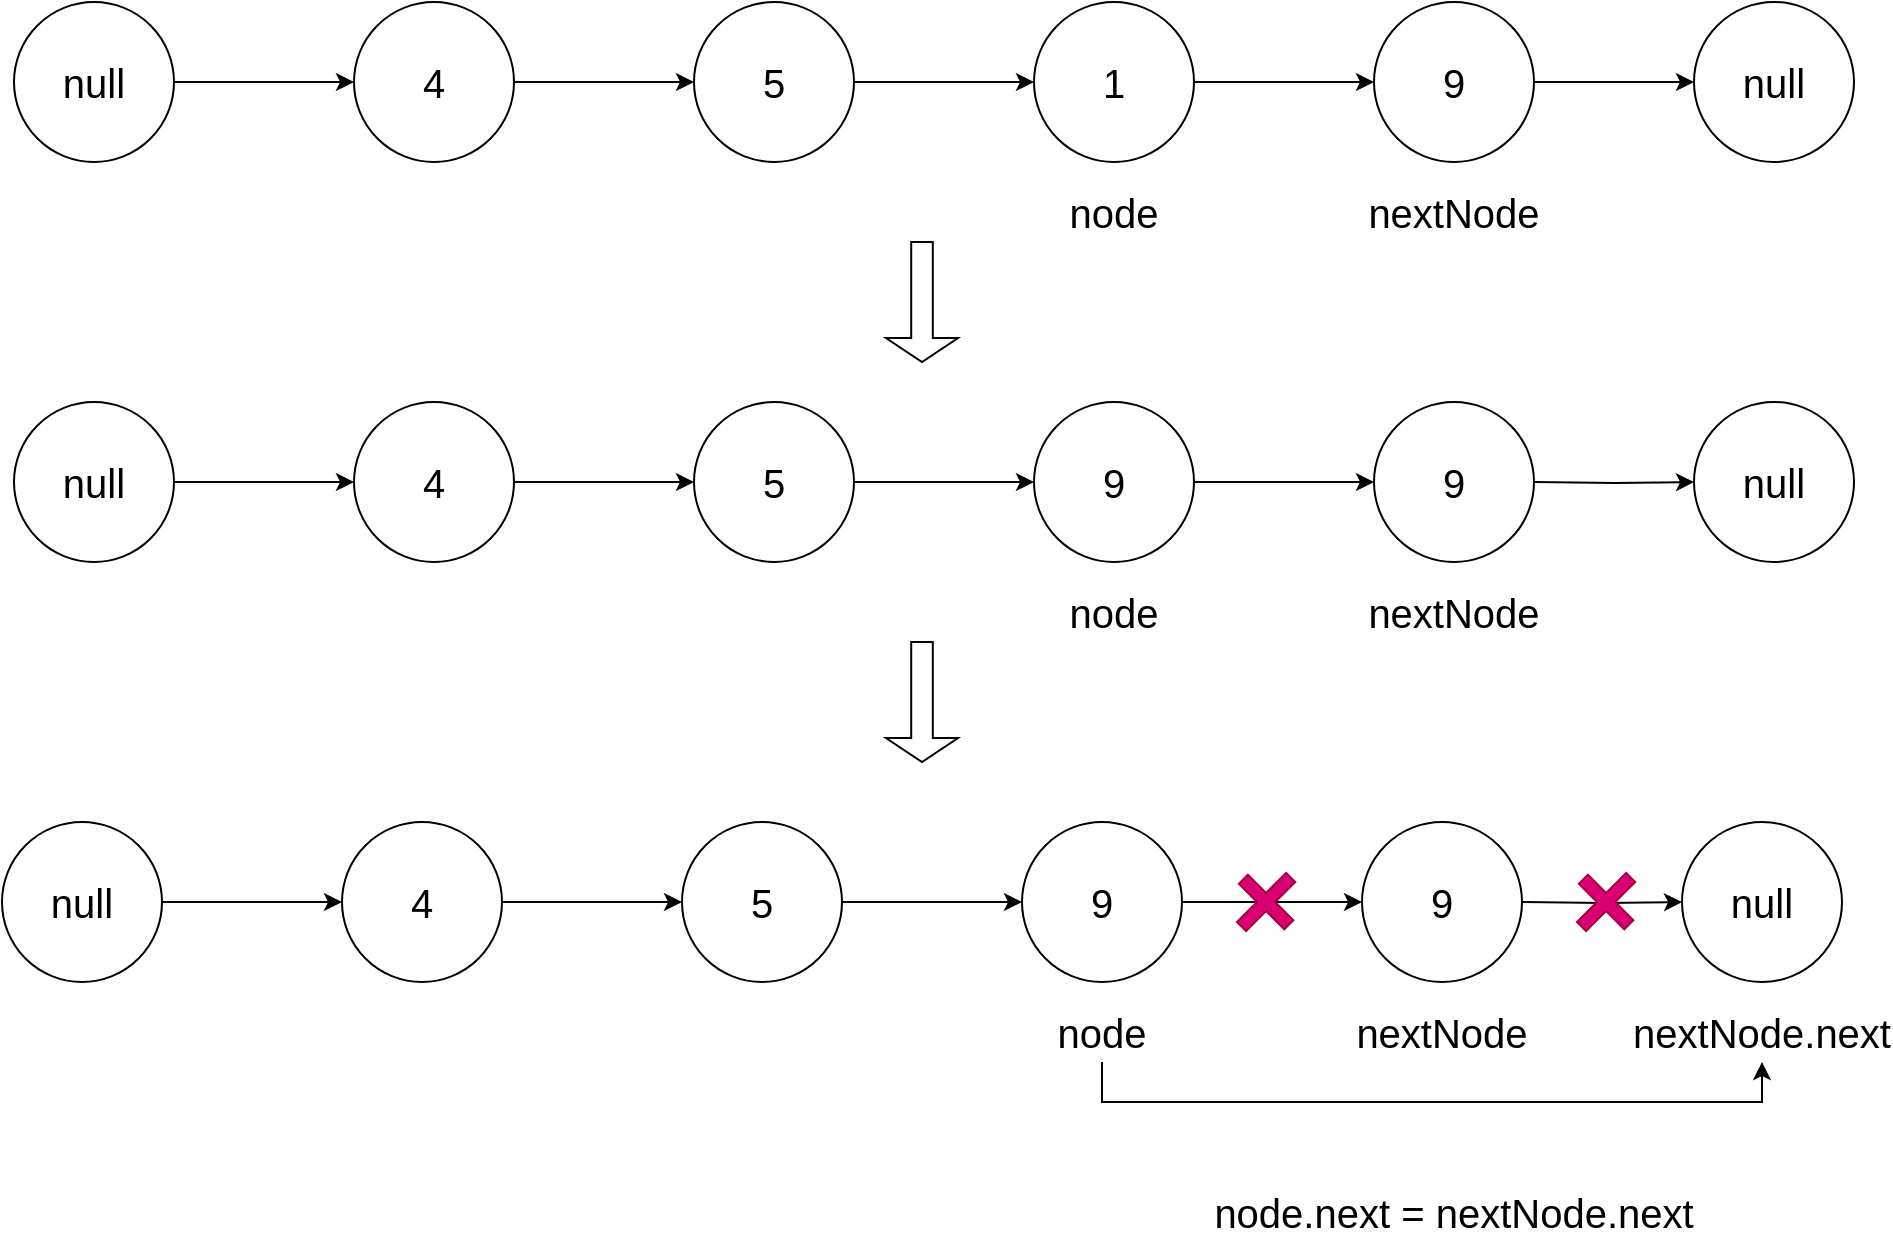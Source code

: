<mxfile version="16.5.1" type="device"><diagram id="c6Ljbx1jR4-q-obHSzbx" name="第 1 页"><mxGraphModel dx="1929" dy="857" grid="1" gridSize="10" guides="1" tooltips="1" connect="1" arrows="1" fold="1" page="1" pageScale="1" pageWidth="827" pageHeight="1169" math="0" shadow="0"><root><mxCell id="0"/><mxCell id="1" parent="0"/><mxCell id="GvH6P6Ad7JUST9qgzB0j-6" style="edgeStyle=orthogonalEdgeStyle;rounded=0;orthogonalLoop=1;jettySize=auto;html=1;entryX=0;entryY=0.5;entryDx=0;entryDy=0;fontSize=20;" edge="1" parent="1" source="GvH6P6Ad7JUST9qgzB0j-1" target="GvH6P6Ad7JUST9qgzB0j-3"><mxGeometry relative="1" as="geometry"/></mxCell><mxCell id="GvH6P6Ad7JUST9qgzB0j-1" value="4" style="ellipse;whiteSpace=wrap;html=1;aspect=fixed;fontSize=20;" vertex="1" parent="1"><mxGeometry x="130" y="340" width="80" height="80" as="geometry"/></mxCell><mxCell id="GvH6P6Ad7JUST9qgzB0j-9" value="" style="edgeStyle=orthogonalEdgeStyle;rounded=0;orthogonalLoop=1;jettySize=auto;html=1;fontSize=20;" edge="1" parent="1" source="GvH6P6Ad7JUST9qgzB0j-3" target="GvH6P6Ad7JUST9qgzB0j-4"><mxGeometry relative="1" as="geometry"/></mxCell><mxCell id="GvH6P6Ad7JUST9qgzB0j-3" value="5" style="ellipse;whiteSpace=wrap;html=1;aspect=fixed;fontSize=20;" vertex="1" parent="1"><mxGeometry x="300" y="340" width="80" height="80" as="geometry"/></mxCell><mxCell id="GvH6P6Ad7JUST9qgzB0j-10" value="" style="edgeStyle=orthogonalEdgeStyle;rounded=0;orthogonalLoop=1;jettySize=auto;html=1;fontSize=20;" edge="1" parent="1" source="GvH6P6Ad7JUST9qgzB0j-4" target="GvH6P6Ad7JUST9qgzB0j-5"><mxGeometry relative="1" as="geometry"/></mxCell><mxCell id="GvH6P6Ad7JUST9qgzB0j-4" value="1" style="ellipse;whiteSpace=wrap;html=1;aspect=fixed;fontSize=20;" vertex="1" parent="1"><mxGeometry x="470" y="340" width="80" height="80" as="geometry"/></mxCell><mxCell id="GvH6P6Ad7JUST9qgzB0j-24" value="" style="edgeStyle=orthogonalEdgeStyle;rounded=0;orthogonalLoop=1;jettySize=auto;html=1;fontSize=20;" edge="1" parent="1" source="GvH6P6Ad7JUST9qgzB0j-5" target="GvH6P6Ad7JUST9qgzB0j-23"><mxGeometry relative="1" as="geometry"/></mxCell><mxCell id="GvH6P6Ad7JUST9qgzB0j-5" value="9" style="ellipse;whiteSpace=wrap;html=1;aspect=fixed;fontSize=20;" vertex="1" parent="1"><mxGeometry x="640" y="340" width="80" height="80" as="geometry"/></mxCell><mxCell id="GvH6P6Ad7JUST9qgzB0j-8" value="nextNode" style="text;html=1;strokeColor=none;fillColor=none;align=center;verticalAlign=middle;whiteSpace=wrap;rounded=0;fontSize=20;" vertex="1" parent="1"><mxGeometry x="650" y="430" width="60" height="30" as="geometry"/></mxCell><mxCell id="GvH6P6Ad7JUST9qgzB0j-11" value="node" style="text;html=1;strokeColor=none;fillColor=none;align=center;verticalAlign=middle;whiteSpace=wrap;rounded=0;fontSize=20;" vertex="1" parent="1"><mxGeometry x="480" y="430" width="60" height="30" as="geometry"/></mxCell><mxCell id="GvH6P6Ad7JUST9qgzB0j-12" style="edgeStyle=orthogonalEdgeStyle;rounded=0;orthogonalLoop=1;jettySize=auto;html=1;entryX=0;entryY=0.5;entryDx=0;entryDy=0;fontSize=20;" edge="1" parent="1" source="GvH6P6Ad7JUST9qgzB0j-13" target="GvH6P6Ad7JUST9qgzB0j-15"><mxGeometry relative="1" as="geometry"/></mxCell><mxCell id="GvH6P6Ad7JUST9qgzB0j-13" value="4" style="ellipse;whiteSpace=wrap;html=1;aspect=fixed;fontSize=20;" vertex="1" parent="1"><mxGeometry x="130" y="540" width="80" height="80" as="geometry"/></mxCell><mxCell id="GvH6P6Ad7JUST9qgzB0j-14" value="" style="edgeStyle=orthogonalEdgeStyle;rounded=0;orthogonalLoop=1;jettySize=auto;html=1;fontSize=20;" edge="1" parent="1" source="GvH6P6Ad7JUST9qgzB0j-15" target="GvH6P6Ad7JUST9qgzB0j-17"><mxGeometry relative="1" as="geometry"/></mxCell><mxCell id="GvH6P6Ad7JUST9qgzB0j-15" value="5" style="ellipse;whiteSpace=wrap;html=1;aspect=fixed;fontSize=20;" vertex="1" parent="1"><mxGeometry x="300" y="540" width="80" height="80" as="geometry"/></mxCell><mxCell id="GvH6P6Ad7JUST9qgzB0j-16" value="" style="edgeStyle=orthogonalEdgeStyle;rounded=0;orthogonalLoop=1;jettySize=auto;html=1;fontSize=20;" edge="1" parent="1" source="GvH6P6Ad7JUST9qgzB0j-17" target="GvH6P6Ad7JUST9qgzB0j-18"><mxGeometry relative="1" as="geometry"/></mxCell><mxCell id="GvH6P6Ad7JUST9qgzB0j-17" value="9" style="ellipse;whiteSpace=wrap;html=1;aspect=fixed;fontSize=20;" vertex="1" parent="1"><mxGeometry x="470" y="540" width="80" height="80" as="geometry"/></mxCell><mxCell id="GvH6P6Ad7JUST9qgzB0j-18" value="9" style="ellipse;whiteSpace=wrap;html=1;aspect=fixed;fontSize=20;" vertex="1" parent="1"><mxGeometry x="640" y="540" width="80" height="80" as="geometry"/></mxCell><mxCell id="GvH6P6Ad7JUST9qgzB0j-19" value="nextNode" style="text;html=1;strokeColor=none;fillColor=none;align=center;verticalAlign=middle;whiteSpace=wrap;rounded=0;fontSize=20;" vertex="1" parent="1"><mxGeometry x="650" y="630" width="60" height="30" as="geometry"/></mxCell><mxCell id="GvH6P6Ad7JUST9qgzB0j-20" value="node" style="text;html=1;strokeColor=none;fillColor=none;align=center;verticalAlign=middle;whiteSpace=wrap;rounded=0;fontSize=20;" vertex="1" parent="1"><mxGeometry x="480" y="630" width="60" height="30" as="geometry"/></mxCell><mxCell id="GvH6P6Ad7JUST9qgzB0j-22" value="" style="shape=singleArrow;direction=south;whiteSpace=wrap;html=1;fontSize=20;" vertex="1" parent="1"><mxGeometry x="396" y="460" width="36" height="60" as="geometry"/></mxCell><mxCell id="GvH6P6Ad7JUST9qgzB0j-23" value="null" style="ellipse;whiteSpace=wrap;html=1;aspect=fixed;fontSize=20;" vertex="1" parent="1"><mxGeometry x="800" y="340" width="80" height="80" as="geometry"/></mxCell><mxCell id="GvH6P6Ad7JUST9qgzB0j-26" value="" style="edgeStyle=orthogonalEdgeStyle;rounded=0;orthogonalLoop=1;jettySize=auto;html=1;fontSize=20;" edge="1" parent="1" source="GvH6P6Ad7JUST9qgzB0j-25" target="GvH6P6Ad7JUST9qgzB0j-1"><mxGeometry relative="1" as="geometry"/></mxCell><mxCell id="GvH6P6Ad7JUST9qgzB0j-25" value="null" style="ellipse;whiteSpace=wrap;html=1;aspect=fixed;fontSize=20;" vertex="1" parent="1"><mxGeometry x="-40" y="340" width="80" height="80" as="geometry"/></mxCell><mxCell id="GvH6P6Ad7JUST9qgzB0j-27" value="" style="edgeStyle=orthogonalEdgeStyle;rounded=0;orthogonalLoop=1;jettySize=auto;html=1;fontSize=20;" edge="1" parent="1" source="GvH6P6Ad7JUST9qgzB0j-28"><mxGeometry relative="1" as="geometry"><mxPoint x="130" y="580" as="targetPoint"/></mxGeometry></mxCell><mxCell id="GvH6P6Ad7JUST9qgzB0j-28" value="null" style="ellipse;whiteSpace=wrap;html=1;aspect=fixed;fontSize=20;" vertex="1" parent="1"><mxGeometry x="-40" y="540" width="80" height="80" as="geometry"/></mxCell><mxCell id="GvH6P6Ad7JUST9qgzB0j-29" value="" style="edgeStyle=orthogonalEdgeStyle;rounded=0;orthogonalLoop=1;jettySize=auto;html=1;fontSize=20;" edge="1" parent="1" target="GvH6P6Ad7JUST9qgzB0j-30"><mxGeometry relative="1" as="geometry"><mxPoint x="720" y="580" as="sourcePoint"/></mxGeometry></mxCell><mxCell id="GvH6P6Ad7JUST9qgzB0j-30" value="null" style="ellipse;whiteSpace=wrap;html=1;aspect=fixed;fontSize=20;" vertex="1" parent="1"><mxGeometry x="800" y="540" width="80" height="80" as="geometry"/></mxCell><mxCell id="GvH6P6Ad7JUST9qgzB0j-31" style="edgeStyle=orthogonalEdgeStyle;rounded=0;orthogonalLoop=1;jettySize=auto;html=1;entryX=0;entryY=0.5;entryDx=0;entryDy=0;fontSize=20;" edge="1" parent="1" source="GvH6P6Ad7JUST9qgzB0j-32" target="GvH6P6Ad7JUST9qgzB0j-34"><mxGeometry relative="1" as="geometry"/></mxCell><mxCell id="GvH6P6Ad7JUST9qgzB0j-32" value="4" style="ellipse;whiteSpace=wrap;html=1;aspect=fixed;fontSize=20;" vertex="1" parent="1"><mxGeometry x="124" y="750" width="80" height="80" as="geometry"/></mxCell><mxCell id="GvH6P6Ad7JUST9qgzB0j-33" value="" style="edgeStyle=orthogonalEdgeStyle;rounded=0;orthogonalLoop=1;jettySize=auto;html=1;fontSize=20;" edge="1" parent="1" source="GvH6P6Ad7JUST9qgzB0j-34" target="GvH6P6Ad7JUST9qgzB0j-36"><mxGeometry relative="1" as="geometry"/></mxCell><mxCell id="GvH6P6Ad7JUST9qgzB0j-34" value="5" style="ellipse;whiteSpace=wrap;html=1;aspect=fixed;fontSize=20;" vertex="1" parent="1"><mxGeometry x="294" y="750" width="80" height="80" as="geometry"/></mxCell><mxCell id="GvH6P6Ad7JUST9qgzB0j-35" value="" style="edgeStyle=orthogonalEdgeStyle;rounded=0;orthogonalLoop=1;jettySize=auto;html=1;fontSize=20;" edge="1" parent="1" source="GvH6P6Ad7JUST9qgzB0j-36" target="GvH6P6Ad7JUST9qgzB0j-37"><mxGeometry relative="1" as="geometry"/></mxCell><mxCell id="GvH6P6Ad7JUST9qgzB0j-36" value="9" style="ellipse;whiteSpace=wrap;html=1;aspect=fixed;fontSize=20;" vertex="1" parent="1"><mxGeometry x="464" y="750" width="80" height="80" as="geometry"/></mxCell><mxCell id="GvH6P6Ad7JUST9qgzB0j-37" value="9" style="ellipse;whiteSpace=wrap;html=1;aspect=fixed;fontSize=20;" vertex="1" parent="1"><mxGeometry x="634" y="750" width="80" height="80" as="geometry"/></mxCell><mxCell id="GvH6P6Ad7JUST9qgzB0j-38" value="nextNode" style="text;html=1;strokeColor=none;fillColor=none;align=center;verticalAlign=middle;whiteSpace=wrap;rounded=0;fontSize=20;" vertex="1" parent="1"><mxGeometry x="644" y="840" width="60" height="30" as="geometry"/></mxCell><mxCell id="GvH6P6Ad7JUST9qgzB0j-55" style="edgeStyle=orthogonalEdgeStyle;rounded=0;orthogonalLoop=1;jettySize=auto;html=1;entryX=0.5;entryY=1;entryDx=0;entryDy=0;fontSize=20;" edge="1" parent="1" source="GvH6P6Ad7JUST9qgzB0j-39" target="GvH6P6Ad7JUST9qgzB0j-45"><mxGeometry relative="1" as="geometry"><Array as="points"><mxPoint x="504" y="890"/><mxPoint x="834" y="890"/></Array></mxGeometry></mxCell><mxCell id="GvH6P6Ad7JUST9qgzB0j-39" value="node" style="text;html=1;strokeColor=none;fillColor=none;align=center;verticalAlign=middle;whiteSpace=wrap;rounded=0;fontSize=20;" vertex="1" parent="1"><mxGeometry x="474" y="840" width="60" height="30" as="geometry"/></mxCell><mxCell id="GvH6P6Ad7JUST9qgzB0j-40" value="" style="edgeStyle=orthogonalEdgeStyle;rounded=0;orthogonalLoop=1;jettySize=auto;html=1;fontSize=20;" edge="1" parent="1" source="GvH6P6Ad7JUST9qgzB0j-41"><mxGeometry relative="1" as="geometry"><mxPoint x="124" y="790" as="targetPoint"/></mxGeometry></mxCell><mxCell id="GvH6P6Ad7JUST9qgzB0j-41" value="null" style="ellipse;whiteSpace=wrap;html=1;aspect=fixed;fontSize=20;" vertex="1" parent="1"><mxGeometry x="-46" y="750" width="80" height="80" as="geometry"/></mxCell><mxCell id="GvH6P6Ad7JUST9qgzB0j-42" value="" style="edgeStyle=orthogonalEdgeStyle;rounded=0;orthogonalLoop=1;jettySize=auto;html=1;fontSize=20;" edge="1" parent="1" target="GvH6P6Ad7JUST9qgzB0j-43"><mxGeometry relative="1" as="geometry"><mxPoint x="714" y="790" as="sourcePoint"/></mxGeometry></mxCell><mxCell id="GvH6P6Ad7JUST9qgzB0j-43" value="null" style="ellipse;whiteSpace=wrap;html=1;aspect=fixed;fontSize=20;" vertex="1" parent="1"><mxGeometry x="794" y="750" width="80" height="80" as="geometry"/></mxCell><mxCell id="GvH6P6Ad7JUST9qgzB0j-44" value="" style="shape=singleArrow;direction=south;whiteSpace=wrap;html=1;fontSize=20;" vertex="1" parent="1"><mxGeometry x="396" y="660" width="36" height="60" as="geometry"/></mxCell><mxCell id="GvH6P6Ad7JUST9qgzB0j-45" value="nextNode.next" style="text;html=1;strokeColor=none;fillColor=none;align=center;verticalAlign=middle;whiteSpace=wrap;rounded=0;fontSize=20;" vertex="1" parent="1"><mxGeometry x="804" y="840" width="60" height="30" as="geometry"/></mxCell><mxCell id="GvH6P6Ad7JUST9qgzB0j-46" value="&lt;span&gt;&lt;div class=&quot;ql-code-block ql-long-66405214 ql-direction-ltr ql-authorBlock-66405214&quot; style=&quot;line-height: 100%&quot;&gt;node.next = nextNode.next&lt;/div&gt;&lt;/span&gt;" style="text;html=1;strokeColor=none;fillColor=none;align=center;verticalAlign=middle;whiteSpace=wrap;rounded=0;fontSize=20;" vertex="1" parent="1"><mxGeometry x="505" y="930" width="350" height="30" as="geometry"/></mxCell><mxCell id="GvH6P6Ad7JUST9qgzB0j-47" value="" style="shape=cross;whiteSpace=wrap;html=1;fontSize=20;rotation=45;fillColor=#d80073;fontColor=#ffffff;strokeColor=#A50040;" vertex="1" parent="1"><mxGeometry x="740" y="772.6" width="32.11" height="34.8" as="geometry"/></mxCell><mxCell id="GvH6P6Ad7JUST9qgzB0j-54" value="" style="shape=cross;whiteSpace=wrap;html=1;fontSize=20;rotation=45;fillColor=#d80073;strokeColor=#A50040;fontColor=#ffffff;" vertex="1" parent="1"><mxGeometry x="570" y="772.6" width="32.11" height="34.8" as="geometry"/></mxCell></root></mxGraphModel></diagram></mxfile>